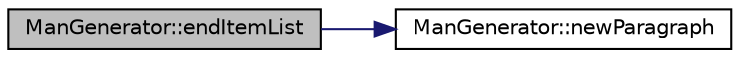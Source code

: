 digraph "ManGenerator::endItemList"
{
 // LATEX_PDF_SIZE
  edge [fontname="Helvetica",fontsize="10",labelfontname="Helvetica",labelfontsize="10"];
  node [fontname="Helvetica",fontsize="10",shape=record];
  rankdir="LR";
  Node1 [label="ManGenerator::endItemList",height=0.2,width=0.4,color="black", fillcolor="grey75", style="filled", fontcolor="black",tooltip=" "];
  Node1 -> Node2 [color="midnightblue",fontsize="10",style="solid",fontname="Helvetica"];
  Node2 [label="ManGenerator::newParagraph",height=0.2,width=0.4,color="black", fillcolor="white", style="filled",URL="$classManGenerator.html#a0242c97cf62889e69e74196b9567e7d0",tooltip=" "];
}
